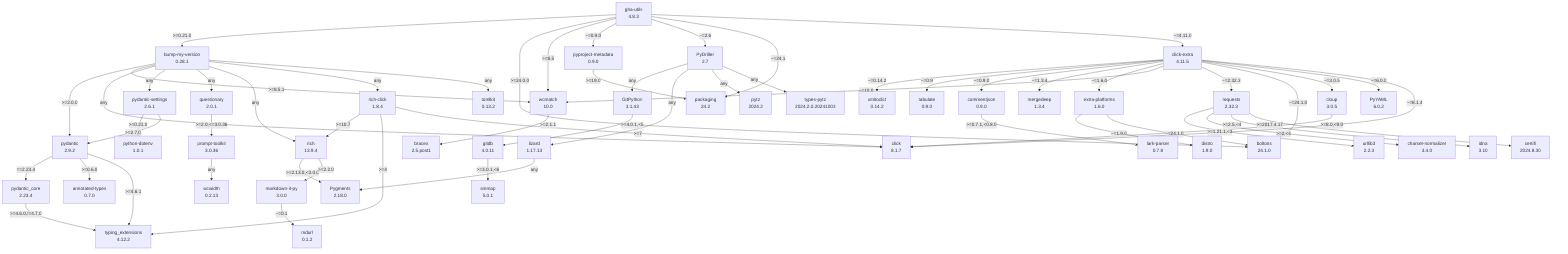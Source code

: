 flowchart TD
    classDef missing stroke-dasharray: 5
    annotated-types["annotated-types\n0.7.0"]
    boltons["boltons\n24.1.0"]
    bracex["bracex\n2.5.post1"]
    bump-my-version["bump-my-version\n0.28.1"]
    certifi["certifi\n2024.8.30"]
    charset-normalizer["charset-normalizer\n3.4.0"]
    click-extra["click-extra\n4.11.5"]
    click_0["click\n8.1.7"]
    cloup["cloup\n3.0.5"]
    commentjson["commentjson\n0.9.0"]
    distro["distro\n1.9.0"]
    extra-platforms["extra-platforms\n1.6.0"]
    gha-utils["gha-utils\n4.8.3"]
    gitdb["gitdb\n4.0.11"]
    gitpython["GitPython\n3.1.43"]
    idna["idna\n3.10"]
    lark-parser["lark-parser\n0.7.8"]
    lizard["lizard\n1.17.13"]
    markdown-it-py["markdown-it-py\n3.0.0"]
    mdurl["mdurl\n0.1.2"]
    mergedeep["mergedeep\n1.3.4"]
    packaging["packaging\n24.2"]
    prompt-toolkit["prompt-toolkit\n3.0.36"]
    pydantic-core["pydantic_core\n2.23.4"]
    pydantic-settings["pydantic-settings\n2.6.1"]
    pydantic["pydantic\n2.9.2"]
    pydriller["PyDriller\n2.7"]
    pygments["Pygments\n2.18.0"]
    pyproject-metadata["pyproject-metadata\n0.9.0"]
    python-dotenv["python-dotenv\n1.0.1"]
    pytz["pytz\n2024.2"]
    pyyaml["PyYAML\n6.0.2"]
    questionary["questionary\n2.0.1"]
    requests["requests\n2.32.3"]
    rich-click["rich-click\n1.8.4"]
    rich["rich\n13.9.4"]
    smmap["smmap\n5.0.1"]
    tabulate["tabulate\n0.9.0"]
    tomlkit["tomlkit\n0.13.2"]
    types-pytz["types-pytz\n2024.2.0.20241003"]
    typing-extensions["typing_extensions\n4.12.2"]
    urllib3["urllib3\n2.2.3"]
    wcmatch["wcmatch\n10.0"]
    wcwidth["wcwidth\n0.2.13"]
    xmltodict["xmltodict\n0.14.2"]
    bump-my-version -- ">=2.0.0" --> pydantic
    bump-my-version -- ">=8.5.1" --> wcmatch
    bump-my-version -- "any" --> click_0
    bump-my-version -- "any" --> pydantic-settings
    bump-my-version -- "any" --> questionary
    bump-my-version -- "any" --> rich
    bump-my-version -- "any" --> rich-click
    bump-my-version -- "any" --> tomlkit
    click-extra -- "~=0.14.2" --> xmltodict
    click-extra -- "~=0.9" --> tabulate
    click-extra -- "~=0.9.0" --> commentjson
    click-extra -- "~=1.3.4" --> mergedeep
    click-extra -- "~=1.6.0" --> extra-platforms
    click-extra -- "~=10.0" --> wcmatch
    click-extra -- "~=2.32.3" --> requests
    click-extra -- "~=24.1.0" --> boltons
    click-extra -- "~=3.0.5" --> cloup
    click-extra -- "~=6.0.0" --> pyyaml
    click-extra -- "~=8.1.4" --> click_0
    cloup -- ">=8.0,<9.0" --> click_0
    commentjson -- ">=0.7.1,<0.8.0" --> lark-parser
    extra-platforms -- "~=1.9.0" --> distro
    extra-platforms -- "~=24.1.0" --> boltons
    gha-utils -- ">=0.21.0" --> bump-my-version
    gha-utils -- ">=24.0.0" --> boltons
    gha-utils -- ">=8.5" --> wcmatch
    gha-utils -- "~=0.9.0" --> pyproject-metadata
    gha-utils -- "~=2.6" --> pydriller
    gha-utils -- "~=24.1" --> packaging
    gha-utils -- "~=4.11.0" --> click-extra
    gitdb -- ">=3.0.1,<6" --> smmap
    gitpython -- ">=4.0.1,<5" --> gitdb
    lizard -- "any" --> pygments
    markdown-it-py -- "~=0.1" --> mdurl
    prompt-toolkit -- "any" --> wcwidth
    pydantic -- "==2.23.4" --> pydantic-core
    pydantic -- ">=0.6.0" --> annotated-types
    pydantic -- ">=4.6.1" --> typing-extensions
    pydantic-core -- ">=4.6.0,!=4.7.0" --> typing-extensions
    pydantic-settings -- ">=0.21.0" --> python-dotenv
    pydantic-settings -- ">=2.7.0" --> pydantic
    pydriller -- "any" --> gitpython
    pydriller -- "any" --> lizard
    pydriller -- "any" --> pytz
    pydriller -- "any" --> types-pytz
    pyproject-metadata -- ">=19.0" --> packaging
    questionary -- ">=2.0,<=3.0.36" --> prompt-toolkit
    requests -- ">=1.21.1,<3" --> urllib3
    requests -- ">=2,<4" --> charset-normalizer
    requests -- ">=2.5,<4" --> idna
    requests -- ">=2017.4.17" --> certifi
    rich -- ">=2.13.0,<3.0.0" --> pygments
    rich -- ">=2.2.0" --> markdown-it-py
    rich-click -- ">=10.7" --> rich
    rich-click -- ">=4" --> typing-extensions
    rich-click -- ">=7" --> click_0
    wcmatch -- ">=2.1.1" --> bracex